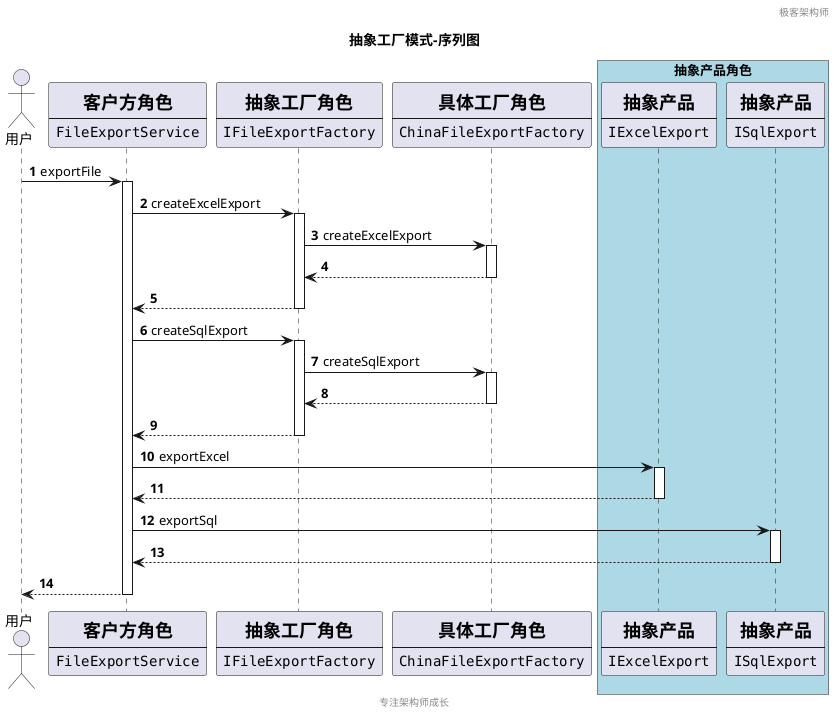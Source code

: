 @startuml
header 极客架构师
footer 专注架构师成长
title 抽象工厂模式-序列图
autonumber

actor 用户
participant FileExportService [
                               =客户方角色
                               ----
                               ""FileExportService""
                               ]

participant IFileExportFactory [
                               =抽象工厂角色
                               ----
                               ""IFileExportFactory""
                               ]
participant ChinaFileExportFactory [
                               =具体工厂角色
                               ----
                               ""ChinaFileExportFactory""
                               ]
box "抽象产品角色" #LightBlue
participant IExcelExport [
                               =抽象产品
                               ----
                               ""IExcelExport""
                               ]
participant ISqlExport [
                               =抽象产品
                               ----
                               ""ISqlExport""
                               ]
end box

用户 -> FileExportService : exportFile
activate FileExportService
FileExportService -> IFileExportFactory : createExcelExport
activate IFileExportFactory
IFileExportFactory -> ChinaFileExportFactory : createExcelExport
activate ChinaFileExportFactory
ChinaFileExportFactory --> IFileExportFactory
deactivate ChinaFileExportFactory
IFileExportFactory --> FileExportService
deactivate IFileExportFactory
FileExportService -> IFileExportFactory : createSqlExport
activate IFileExportFactory
IFileExportFactory -> ChinaFileExportFactory : createSqlExport
activate ChinaFileExportFactory
ChinaFileExportFactory --> IFileExportFactory
deactivate ChinaFileExportFactory
IFileExportFactory --> FileExportService
deactivate IFileExportFactory
FileExportService -> IExcelExport : exportExcel
activate IExcelExport
IExcelExport --> FileExportService
deactivate IExcelExport
FileExportService -> ISqlExport : exportSql
activate ISqlExport
ISqlExport --> FileExportService
deactivate ISqlExport
return
@enduml